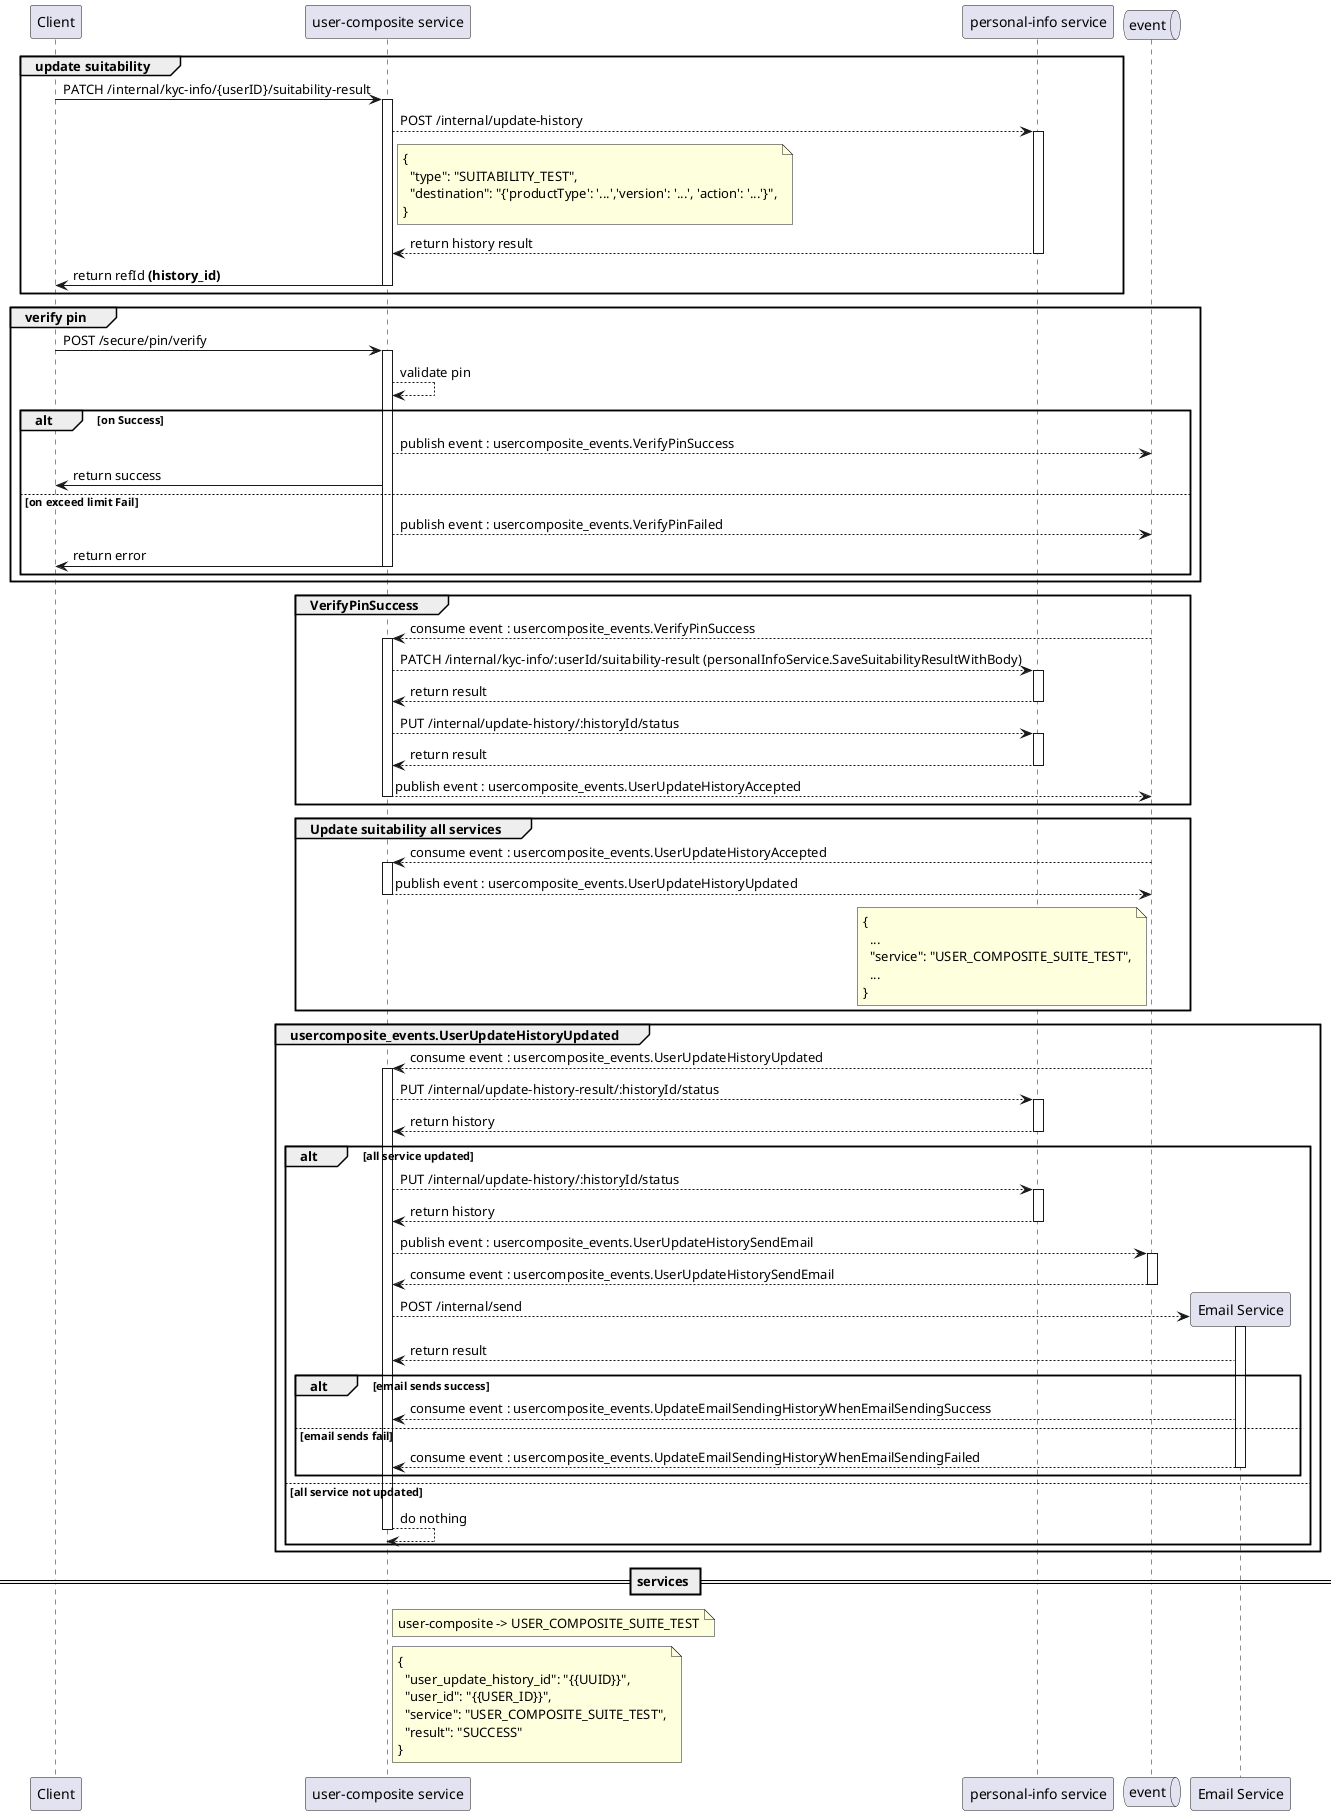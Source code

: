 @startuml update suitability flow
  skinparam backgroundColor white

  participant "Client" as client
  participant "user-composite service" as userComposite
  participant "personal-info service" as personalInfo
  queue "event" as event

  group update suitability
    client -> userComposite ++: PATCH /internal/kyc-info/{userID}/suitability-result

    userComposite --> personalInfo ++: POST /internal/update-history
    note right userComposite
      {
        "type": "SUITABILITY_TEST",
        "destination": "{'productType': '...','version': '...', 'action': '...'}",
      }
    end note
    personalInfo --> userComposite --: return history result

    userComposite -> client --: return refId **(history_id)**
  end

  group verify pin
    client -> userComposite ++: POST /secure/pin/verify
    userComposite --> userComposite : validate pin

    alt on Success
      userComposite --> event : publish event : usercomposite_events.VerifyPinSuccess
      userComposite -> client : return success
    else on exceed limit Fail
      userComposite --> event : publish event : usercomposite_events.VerifyPinFailed
      userComposite -> client --: return error
    end
  end

  group VerifyPinSuccess
    event --> userComposite ++: consume event : usercomposite_events.VerifyPinSuccess

    userComposite --> personalInfo ++: PATCH /internal/kyc-info/:userId/suitability-result (personalInfoService.SaveSuitabilityResultWithBody)
    personalInfo --> userComposite --: return result

    userComposite --> personalInfo ++: PUT /internal/update-history/:historyId/status
    personalInfo --> userComposite --: return result

    userComposite --> event --: publish event : usercomposite_events.UserUpdateHistoryAccepted
  end

  group Update suitability all services
    event --> userComposite ++: consume event : usercomposite_events.UserUpdateHistoryAccepted
    userComposite --> event --: publish event : usercomposite_events.UserUpdateHistoryUpdated
    note left event
      {
        ...
        "service": "USER_COMPOSITE_SUITE_TEST",
        ...
      }
    end note
  end

  group usercomposite_events.UserUpdateHistoryUpdated
    event --> userComposite ++ : consume event : usercomposite_events.UserUpdateHistoryUpdated

    userComposite --> personalInfo ++: PUT /internal/update-history-result/:historyId/status
    personalInfo --> userComposite --: return history

    alt all service updated
      userComposite --> personalInfo ++: PUT /internal/update-history/:historyId/status
      personalInfo --> userComposite --: return history
      userComposite --> event ++: publish event : usercomposite_events.UserUpdateHistorySendEmail
      event --> userComposite --: consume event : usercomposite_events.UserUpdateHistorySendEmail
      create participant "Email Service" as emailService
      userComposite --> emailService ++: POST /internal/send
      emailService --> userComposite : return result
      alt email sends success
        emailService --> userComposite : consume event : usercomposite_events.UpdateEmailSendingHistoryWhenEmailSendingSuccess
      else email sends fail
        emailService --> userComposite --: consume event : usercomposite_events.UpdateEmailSendingHistoryWhenEmailSendingFailed
      end
    else all service not updated
      userComposite --> userComposite --: do nothing
    end
  end

  == services ==
  note right userComposite
     user-composite -> USER_COMPOSITE_SUITE_TEST
  end note

  note right userComposite
    {
      "user_update_history_id": "{{UUID}}",
      "user_id": "{{USER_ID}}",
      "service": "USER_COMPOSITE_SUITE_TEST",
      "result": "SUCCESS"
    }
  end note


@enduml
